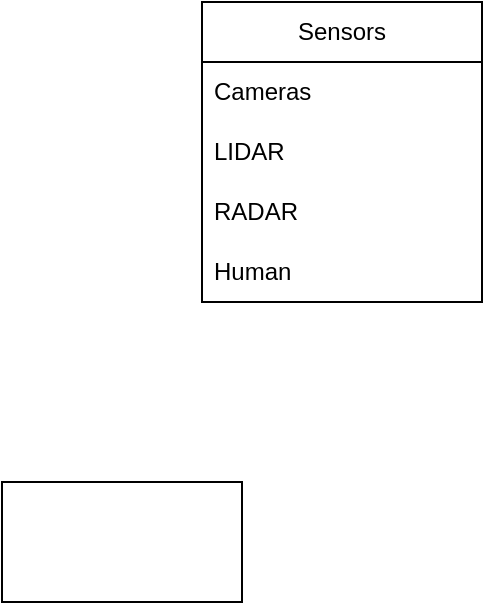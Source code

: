 <mxfile version="24.5.4" type="github">
  <diagram name="Page-1" id="5d7acffa-a066-3a61-03fe-96351882024d">
    <mxGraphModel dx="1434" dy="903" grid="1" gridSize="10" guides="1" tooltips="1" connect="1" arrows="1" fold="1" page="1" pageScale="1" pageWidth="1100" pageHeight="850" background="#ffffff" math="0" shadow="0">
      <root>
        <mxCell id="0" />
        <mxCell id="1" parent="0" />
        <mxCell id="b87rpcidDxEJQfmS-h4E-2" value="Sensors" style="swimlane;fontStyle=0;childLayout=stackLayout;horizontal=1;startSize=30;horizontalStack=0;resizeParent=1;resizeParentMax=0;resizeLast=0;collapsible=1;marginBottom=0;whiteSpace=wrap;html=1;" vertex="1" parent="1">
          <mxGeometry x="530" y="200" width="140" height="150" as="geometry" />
        </mxCell>
        <mxCell id="b87rpcidDxEJQfmS-h4E-3" value="Cameras" style="text;strokeColor=none;fillColor=none;align=left;verticalAlign=middle;spacingLeft=4;spacingRight=4;overflow=hidden;points=[[0,0.5],[1,0.5]];portConstraint=eastwest;rotatable=0;whiteSpace=wrap;html=1;" vertex="1" parent="b87rpcidDxEJQfmS-h4E-2">
          <mxGeometry y="30" width="140" height="30" as="geometry" />
        </mxCell>
        <mxCell id="b87rpcidDxEJQfmS-h4E-4" value="LIDAR" style="text;strokeColor=none;fillColor=none;align=left;verticalAlign=middle;spacingLeft=4;spacingRight=4;overflow=hidden;points=[[0,0.5],[1,0.5]];portConstraint=eastwest;rotatable=0;whiteSpace=wrap;html=1;" vertex="1" parent="b87rpcidDxEJQfmS-h4E-2">
          <mxGeometry y="60" width="140" height="30" as="geometry" />
        </mxCell>
        <mxCell id="b87rpcidDxEJQfmS-h4E-5" value="RADAR" style="text;strokeColor=none;fillColor=none;align=left;verticalAlign=middle;spacingLeft=4;spacingRight=4;overflow=hidden;points=[[0,0.5],[1,0.5]];portConstraint=eastwest;rotatable=0;whiteSpace=wrap;html=1;" vertex="1" parent="b87rpcidDxEJQfmS-h4E-2">
          <mxGeometry y="90" width="140" height="30" as="geometry" />
        </mxCell>
        <mxCell id="b87rpcidDxEJQfmS-h4E-6" value="Human" style="text;strokeColor=none;fillColor=none;align=left;verticalAlign=middle;spacingLeft=4;spacingRight=4;overflow=hidden;points=[[0,0.5],[1,0.5]];portConstraint=eastwest;rotatable=0;whiteSpace=wrap;html=1;" vertex="1" parent="b87rpcidDxEJQfmS-h4E-2">
          <mxGeometry y="120" width="140" height="30" as="geometry" />
        </mxCell>
        <mxCell id="b87rpcidDxEJQfmS-h4E-7" value="" style="rounded=0;whiteSpace=wrap;html=1;" vertex="1" parent="1">
          <mxGeometry x="430" y="440" width="120" height="60" as="geometry" />
        </mxCell>
      </root>
    </mxGraphModel>
  </diagram>
</mxfile>
